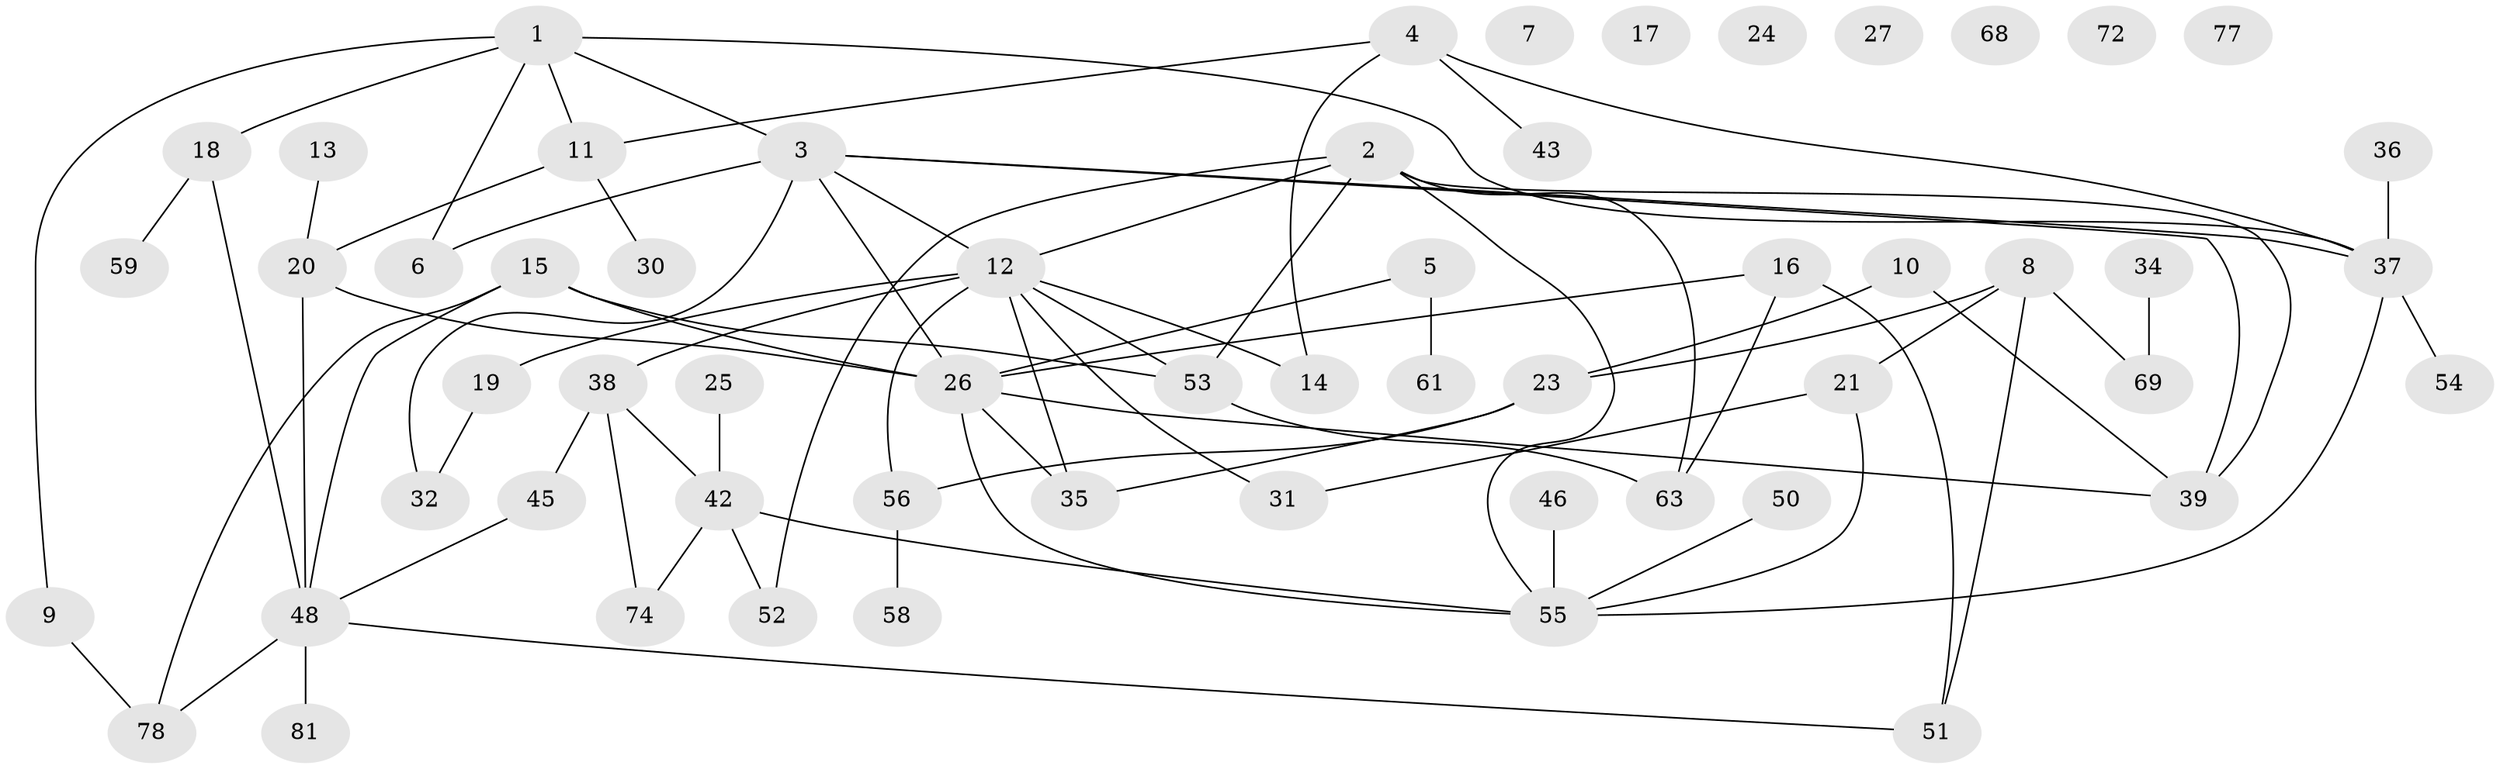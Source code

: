 // original degree distribution, {4: 0.17525773195876287, 2: 0.28865979381443296, 3: 0.23711340206185566, 0: 0.061855670103092786, 1: 0.18556701030927836, 5: 0.020618556701030927, 6: 0.020618556701030927, 7: 0.010309278350515464}
// Generated by graph-tools (version 1.1) at 2025/16/03/04/25 18:16:35]
// undirected, 58 vertices, 79 edges
graph export_dot {
graph [start="1"]
  node [color=gray90,style=filled];
  1 [super="+22+88"];
  2 [super="+66"];
  3 [super="+62+60+57"];
  4 [super="+29+41"];
  5;
  6;
  7;
  8 [super="+84"];
  9;
  10;
  11 [super="+47"];
  12 [super="+49+65"];
  13;
  14;
  15 [super="+75"];
  16;
  17;
  18;
  19;
  20;
  21;
  23;
  24 [super="+28"];
  25;
  26 [super="+33+85"];
  27;
  30;
  31;
  32 [super="+40"];
  34;
  35 [super="+82"];
  36 [super="+91"];
  37 [super="+67"];
  38;
  39 [super="+71"];
  42 [super="+44+92"];
  43;
  45;
  46;
  48 [super="+73"];
  50;
  51;
  52 [super="+89"];
  53 [super="+97"];
  54 [super="+64"];
  55 [super="+83"];
  56;
  58;
  59;
  61;
  63 [super="+76+70"];
  68;
  69;
  72;
  74;
  77;
  78 [super="+87"];
  81;
  1 -- 6;
  1 -- 18;
  1 -- 9;
  1 -- 11;
  1 -- 3;
  1 -- 37;
  2 -- 55;
  2 -- 52;
  2 -- 53;
  2 -- 39;
  2 -- 12;
  2 -- 63;
  3 -- 37;
  3 -- 26;
  3 -- 12;
  3 -- 6;
  3 -- 39;
  3 -- 32;
  4 -- 43;
  4 -- 11;
  4 -- 14;
  4 -- 37;
  5 -- 26;
  5 -- 61;
  8 -- 51;
  8 -- 69;
  8 -- 21;
  8 -- 23;
  9 -- 78;
  10 -- 23;
  10 -- 39;
  11 -- 20;
  11 -- 30;
  12 -- 53;
  12 -- 56 [weight=2];
  12 -- 19;
  12 -- 35;
  12 -- 38;
  12 -- 14;
  12 -- 31;
  13 -- 20;
  15 -- 48;
  15 -- 53;
  15 -- 26;
  15 -- 78;
  16 -- 51;
  16 -- 63;
  16 -- 26;
  18 -- 48;
  18 -- 59;
  19 -- 32;
  20 -- 26;
  20 -- 48;
  21 -- 31;
  21 -- 55;
  23 -- 35;
  23 -- 56;
  25 -- 42;
  26 -- 55;
  26 -- 39;
  26 -- 35;
  34 -- 69;
  36 -- 37;
  37 -- 55;
  37 -- 54;
  38 -- 45;
  38 -- 74;
  38 -- 42;
  42 -- 55;
  42 -- 52;
  42 -- 74;
  45 -- 48;
  46 -- 55;
  48 -- 81;
  48 -- 51;
  48 -- 78;
  50 -- 55;
  53 -- 63;
  56 -- 58;
}
